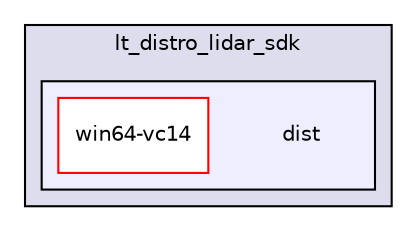digraph "dist" {
  bgcolor=transparent;
  compound=true
  node [ fontsize="10", fontname="Helvetica"];
  edge [ labelfontsize="10", labelfontname="Helvetica"];
  subgraph clusterdir_9c5f7ab2146222aaacb7d5a9f9abe80b {
    graph [ bgcolor="#ddddee", pencolor="black", label="lt_distro_lidar_sdk" fontname="Helvetica", fontsize="10", URL="dir_9c5f7ab2146222aaacb7d5a9f9abe80b.html"]
  subgraph clusterdir_2ebba4385388f641bfcb0459aa590096 {
    graph [ bgcolor="#eeeeff", pencolor="black", label="" URL="dir_2ebba4385388f641bfcb0459aa590096.html"];
    dir_2ebba4385388f641bfcb0459aa590096 [shape=plaintext label="dist"];
    dir_bedc1c5016d5da4213e439e90bda5dfa [shape=box label="win64-vc14" color="red" fillcolor="white" style="filled" URL="dir_bedc1c5016d5da4213e439e90bda5dfa.html"];
  }
  }
}
